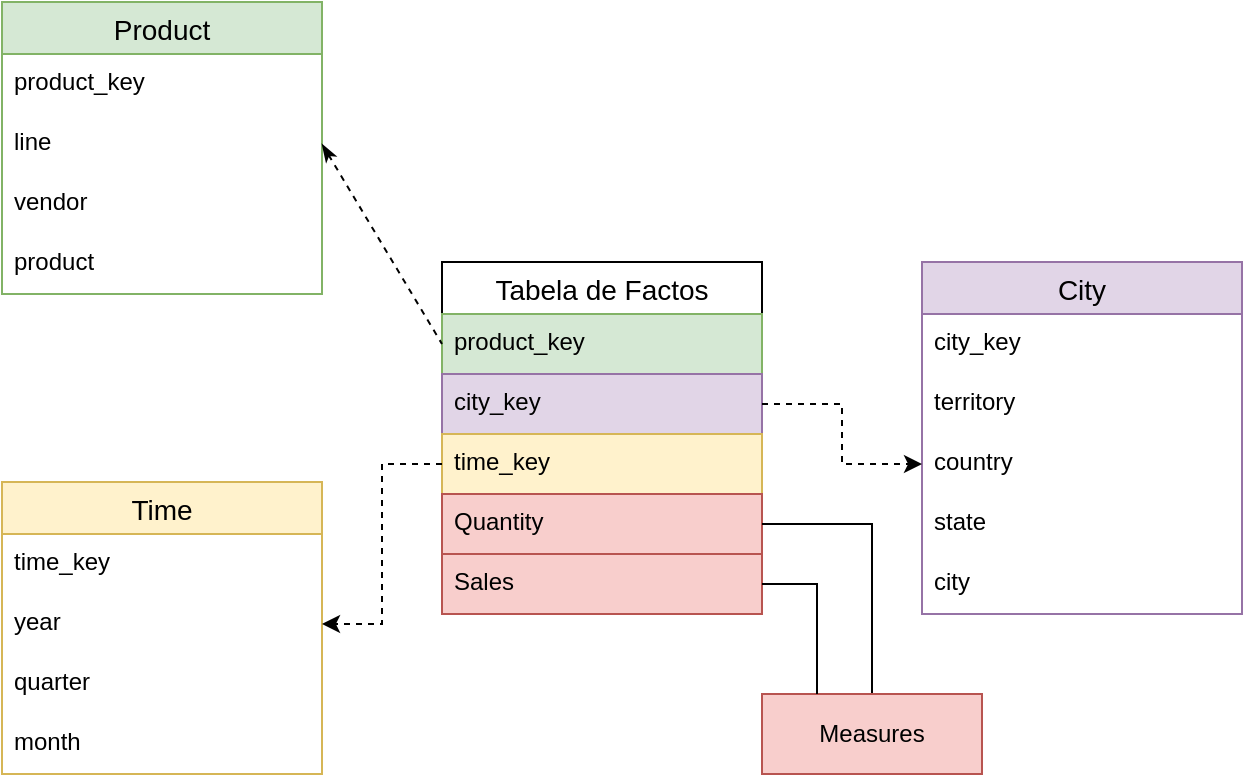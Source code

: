 <mxfile version="14.2.9" type="device"><diagram id="zONDs-MwOvOVOsldHRko" name="Page-1"><mxGraphModel dx="1181" dy="627" grid="1" gridSize="10" guides="1" tooltips="1" connect="1" arrows="1" fold="1" page="1" pageScale="1" pageWidth="850" pageHeight="1100" math="0" shadow="0"><root><mxCell id="0"/><mxCell id="1" parent="0"/><mxCell id="GT_uVs9rSd0FWMmmj4fC-15" value="Product" style="swimlane;fontStyle=0;childLayout=stackLayout;horizontal=1;startSize=26;horizontalStack=0;resizeParent=1;resizeParentMax=0;resizeLast=0;collapsible=1;marginBottom=0;align=center;fontSize=14;fillColor=#d5e8d4;strokeColor=#82b366;" vertex="1" parent="1"><mxGeometry x="100" y="170" width="160" height="146" as="geometry"/></mxCell><mxCell id="GT_uVs9rSd0FWMmmj4fC-19" value="product_key" style="text;strokeColor=none;fillColor=none;spacingLeft=4;spacingRight=4;overflow=hidden;rotatable=0;points=[[0,0.5],[1,0.5]];portConstraint=eastwest;fontSize=12;" vertex="1" parent="GT_uVs9rSd0FWMmmj4fC-15"><mxGeometry y="26" width="160" height="30" as="geometry"/></mxCell><mxCell id="GT_uVs9rSd0FWMmmj4fC-18" value="line&#10;" style="text;strokeColor=none;fillColor=none;spacingLeft=4;spacingRight=4;overflow=hidden;rotatable=0;points=[[0,0.5],[1,0.5]];portConstraint=eastwest;fontSize=12;" vertex="1" parent="GT_uVs9rSd0FWMmmj4fC-15"><mxGeometry y="56" width="160" height="30" as="geometry"/></mxCell><mxCell id="GT_uVs9rSd0FWMmmj4fC-17" value="vendor" style="text;strokeColor=none;fillColor=none;spacingLeft=4;spacingRight=4;overflow=hidden;rotatable=0;points=[[0,0.5],[1,0.5]];portConstraint=eastwest;fontSize=12;" vertex="1" parent="GT_uVs9rSd0FWMmmj4fC-15"><mxGeometry y="86" width="160" height="30" as="geometry"/></mxCell><mxCell id="GT_uVs9rSd0FWMmmj4fC-16" value="product" style="text;strokeColor=none;fillColor=none;spacingLeft=4;spacingRight=4;overflow=hidden;rotatable=0;points=[[0,0.5],[1,0.5]];portConstraint=eastwest;fontSize=12;" vertex="1" parent="GT_uVs9rSd0FWMmmj4fC-15"><mxGeometry y="116" width="160" height="30" as="geometry"/></mxCell><mxCell id="GT_uVs9rSd0FWMmmj4fC-20" value="City" style="swimlane;fontStyle=0;childLayout=stackLayout;horizontal=1;startSize=26;horizontalStack=0;resizeParent=1;resizeParentMax=0;resizeLast=0;collapsible=1;marginBottom=0;align=center;fontSize=14;fillColor=#e1d5e7;strokeColor=#9673a6;" vertex="1" parent="1"><mxGeometry x="560" y="300" width="160" height="176" as="geometry"/></mxCell><mxCell id="GT_uVs9rSd0FWMmmj4fC-21" value="city_key" style="text;strokeColor=none;fillColor=none;spacingLeft=4;spacingRight=4;overflow=hidden;rotatable=0;points=[[0,0.5],[1,0.5]];portConstraint=eastwest;fontSize=12;" vertex="1" parent="GT_uVs9rSd0FWMmmj4fC-20"><mxGeometry y="26" width="160" height="30" as="geometry"/></mxCell><mxCell id="GT_uVs9rSd0FWMmmj4fC-22" value="territory" style="text;strokeColor=none;fillColor=none;spacingLeft=4;spacingRight=4;overflow=hidden;rotatable=0;points=[[0,0.5],[1,0.5]];portConstraint=eastwest;fontSize=12;" vertex="1" parent="GT_uVs9rSd0FWMmmj4fC-20"><mxGeometry y="56" width="160" height="30" as="geometry"/></mxCell><mxCell id="GT_uVs9rSd0FWMmmj4fC-23" value="country" style="text;strokeColor=none;fillColor=none;spacingLeft=4;spacingRight=4;overflow=hidden;rotatable=0;points=[[0,0.5],[1,0.5]];portConstraint=eastwest;fontSize=12;" vertex="1" parent="GT_uVs9rSd0FWMmmj4fC-20"><mxGeometry y="86" width="160" height="30" as="geometry"/></mxCell><mxCell id="GT_uVs9rSd0FWMmmj4fC-28" value="state" style="text;strokeColor=none;fillColor=none;spacingLeft=4;spacingRight=4;overflow=hidden;rotatable=0;points=[[0,0.5],[1,0.5]];portConstraint=eastwest;fontSize=12;" vertex="1" parent="GT_uVs9rSd0FWMmmj4fC-20"><mxGeometry y="116" width="160" height="30" as="geometry"/></mxCell><mxCell id="GT_uVs9rSd0FWMmmj4fC-29" value="city" style="text;strokeColor=none;fillColor=none;spacingLeft=4;spacingRight=4;overflow=hidden;rotatable=0;points=[[0,0.5],[1,0.5]];portConstraint=eastwest;fontSize=12;" vertex="1" parent="GT_uVs9rSd0FWMmmj4fC-20"><mxGeometry y="146" width="160" height="30" as="geometry"/></mxCell><mxCell id="GT_uVs9rSd0FWMmmj4fC-24" value="Tabela de Factos" style="swimlane;fontStyle=0;childLayout=stackLayout;horizontal=1;startSize=26;horizontalStack=0;resizeParent=1;resizeParentMax=0;resizeLast=0;collapsible=1;marginBottom=0;align=center;fontSize=14;" vertex="1" parent="1"><mxGeometry x="320" y="300" width="160" height="176" as="geometry"/></mxCell><mxCell id="GT_uVs9rSd0FWMmmj4fC-25" value="product_key" style="text;strokeColor=#82b366;fillColor=#d5e8d4;spacingLeft=4;spacingRight=4;overflow=hidden;rotatable=0;points=[[0,0.5],[1,0.5]];portConstraint=eastwest;fontSize=12;labelBackgroundColor=none;" vertex="1" parent="GT_uVs9rSd0FWMmmj4fC-24"><mxGeometry y="26" width="160" height="30" as="geometry"/></mxCell><mxCell id="GT_uVs9rSd0FWMmmj4fC-26" value="city_key" style="text;strokeColor=#9673a6;fillColor=#e1d5e7;spacingLeft=4;spacingRight=4;overflow=hidden;rotatable=0;points=[[0,0.5],[1,0.5]];portConstraint=eastwest;fontSize=12;" vertex="1" parent="GT_uVs9rSd0FWMmmj4fC-24"><mxGeometry y="56" width="160" height="30" as="geometry"/></mxCell><mxCell id="GT_uVs9rSd0FWMmmj4fC-27" value="time_key" style="text;strokeColor=#d6b656;fillColor=#fff2cc;spacingLeft=4;spacingRight=4;overflow=hidden;rotatable=0;points=[[0,0.5],[1,0.5]];portConstraint=eastwest;fontSize=12;" vertex="1" parent="GT_uVs9rSd0FWMmmj4fC-24"><mxGeometry y="86" width="160" height="30" as="geometry"/></mxCell><mxCell id="GT_uVs9rSd0FWMmmj4fC-35" value="Quantity" style="text;strokeColor=#b85450;fillColor=#f8cecc;spacingLeft=4;spacingRight=4;overflow=hidden;rotatable=0;points=[[0,0.5],[1,0.5]];portConstraint=eastwest;fontSize=12;" vertex="1" parent="GT_uVs9rSd0FWMmmj4fC-24"><mxGeometry y="116" width="160" height="30" as="geometry"/></mxCell><mxCell id="GT_uVs9rSd0FWMmmj4fC-34" value="Sales" style="text;strokeColor=#b85450;fillColor=#f8cecc;spacingLeft=4;spacingRight=4;overflow=hidden;rotatable=0;points=[[0,0.5],[1,0.5]];portConstraint=eastwest;fontSize=12;" vertex="1" parent="GT_uVs9rSd0FWMmmj4fC-24"><mxGeometry y="146" width="160" height="30" as="geometry"/></mxCell><mxCell id="GT_uVs9rSd0FWMmmj4fC-30" value="Time" style="swimlane;fontStyle=0;childLayout=stackLayout;horizontal=1;startSize=26;horizontalStack=0;resizeParent=1;resizeParentMax=0;resizeLast=0;collapsible=1;marginBottom=0;align=center;fontSize=14;fillColor=#fff2cc;strokeColor=#d6b656;" vertex="1" parent="1"><mxGeometry x="100" y="410" width="160" height="146" as="geometry"/></mxCell><mxCell id="GT_uVs9rSd0FWMmmj4fC-31" value="time_key" style="text;strokeColor=none;fillColor=none;spacingLeft=4;spacingRight=4;overflow=hidden;rotatable=0;points=[[0,0.5],[1,0.5]];portConstraint=eastwest;fontSize=12;" vertex="1" parent="GT_uVs9rSd0FWMmmj4fC-30"><mxGeometry y="26" width="160" height="30" as="geometry"/></mxCell><mxCell id="GT_uVs9rSd0FWMmmj4fC-32" value="year" style="text;strokeColor=none;fillColor=none;spacingLeft=4;spacingRight=4;overflow=hidden;rotatable=0;points=[[0,0.5],[1,0.5]];portConstraint=eastwest;fontSize=12;" vertex="1" parent="GT_uVs9rSd0FWMmmj4fC-30"><mxGeometry y="56" width="160" height="30" as="geometry"/></mxCell><mxCell id="GT_uVs9rSd0FWMmmj4fC-33" value="quarter" style="text;strokeColor=none;fillColor=none;spacingLeft=4;spacingRight=4;overflow=hidden;rotatable=0;points=[[0,0.5],[1,0.5]];portConstraint=eastwest;fontSize=12;" vertex="1" parent="GT_uVs9rSd0FWMmmj4fC-30"><mxGeometry y="86" width="160" height="30" as="geometry"/></mxCell><mxCell id="GT_uVs9rSd0FWMmmj4fC-42" value="month" style="text;strokeColor=none;fillColor=none;spacingLeft=4;spacingRight=4;overflow=hidden;rotatable=0;points=[[0,0.5],[1,0.5]];portConstraint=eastwest;fontSize=12;" vertex="1" parent="GT_uVs9rSd0FWMmmj4fC-30"><mxGeometry y="116" width="160" height="30" as="geometry"/></mxCell><mxCell id="GT_uVs9rSd0FWMmmj4fC-36" value="" style="endArrow=none;dashed=1;html=1;entryX=0;entryY=0.5;entryDx=0;entryDy=0;exitX=1;exitY=0.5;exitDx=0;exitDy=0;startArrow=classicThin;startFill=1;" edge="1" parent="1" source="GT_uVs9rSd0FWMmmj4fC-18" target="GT_uVs9rSd0FWMmmj4fC-25"><mxGeometry width="50" height="50" relative="1" as="geometry"><mxPoint x="400" y="420" as="sourcePoint"/><mxPoint x="450" y="370" as="targetPoint"/></mxGeometry></mxCell><mxCell id="GT_uVs9rSd0FWMmmj4fC-37" style="edgeStyle=orthogonalEdgeStyle;rounded=0;orthogonalLoop=1;jettySize=auto;html=1;exitX=1;exitY=0.5;exitDx=0;exitDy=0;entryX=0;entryY=0.5;entryDx=0;entryDy=0;startArrow=none;startFill=0;jumpStyle=none;dashed=1;" edge="1" parent="1" source="GT_uVs9rSd0FWMmmj4fC-26" target="GT_uVs9rSd0FWMmmj4fC-23"><mxGeometry relative="1" as="geometry"/></mxCell><mxCell id="GT_uVs9rSd0FWMmmj4fC-38" style="edgeStyle=orthogonalEdgeStyle;rounded=0;jumpStyle=none;orthogonalLoop=1;jettySize=auto;html=1;exitX=0;exitY=0.5;exitDx=0;exitDy=0;dashed=1;startArrow=none;startFill=0;strokeColor=#000000;" edge="1" parent="1" source="GT_uVs9rSd0FWMmmj4fC-27" target="GT_uVs9rSd0FWMmmj4fC-32"><mxGeometry relative="1" as="geometry"/></mxCell><mxCell id="GT_uVs9rSd0FWMmmj4fC-39" style="edgeStyle=orthogonalEdgeStyle;rounded=0;jumpStyle=none;orthogonalLoop=1;jettySize=auto;html=1;exitX=1;exitY=0.5;exitDx=0;exitDy=0;startArrow=none;startFill=0;strokeColor=#000000;entryX=0.5;entryY=0;entryDx=0;entryDy=0;endArrow=none;endFill=0;" edge="1" parent="1" source="GT_uVs9rSd0FWMmmj4fC-35" target="GT_uVs9rSd0FWMmmj4fC-41"><mxGeometry relative="1" as="geometry"><mxPoint x="520" y="540" as="targetPoint"/></mxGeometry></mxCell><mxCell id="GT_uVs9rSd0FWMmmj4fC-41" value="Measures" style="rounded=0;whiteSpace=wrap;html=1;labelBackgroundColor=none;fillColor=#f8cecc;strokeColor=#b85450;" vertex="1" parent="1"><mxGeometry x="480" y="516" width="110" height="40" as="geometry"/></mxCell><mxCell id="GT_uVs9rSd0FWMmmj4fC-44" style="edgeStyle=orthogonalEdgeStyle;rounded=0;jumpStyle=none;orthogonalLoop=1;jettySize=auto;html=1;exitX=1;exitY=0.5;exitDx=0;exitDy=0;entryX=0.25;entryY=0;entryDx=0;entryDy=0;startArrow=none;startFill=0;endArrow=none;endFill=0;strokeColor=#000000;" edge="1" parent="1" source="GT_uVs9rSd0FWMmmj4fC-34" target="GT_uVs9rSd0FWMmmj4fC-41"><mxGeometry relative="1" as="geometry"/></mxCell></root></mxGraphModel></diagram></mxfile>